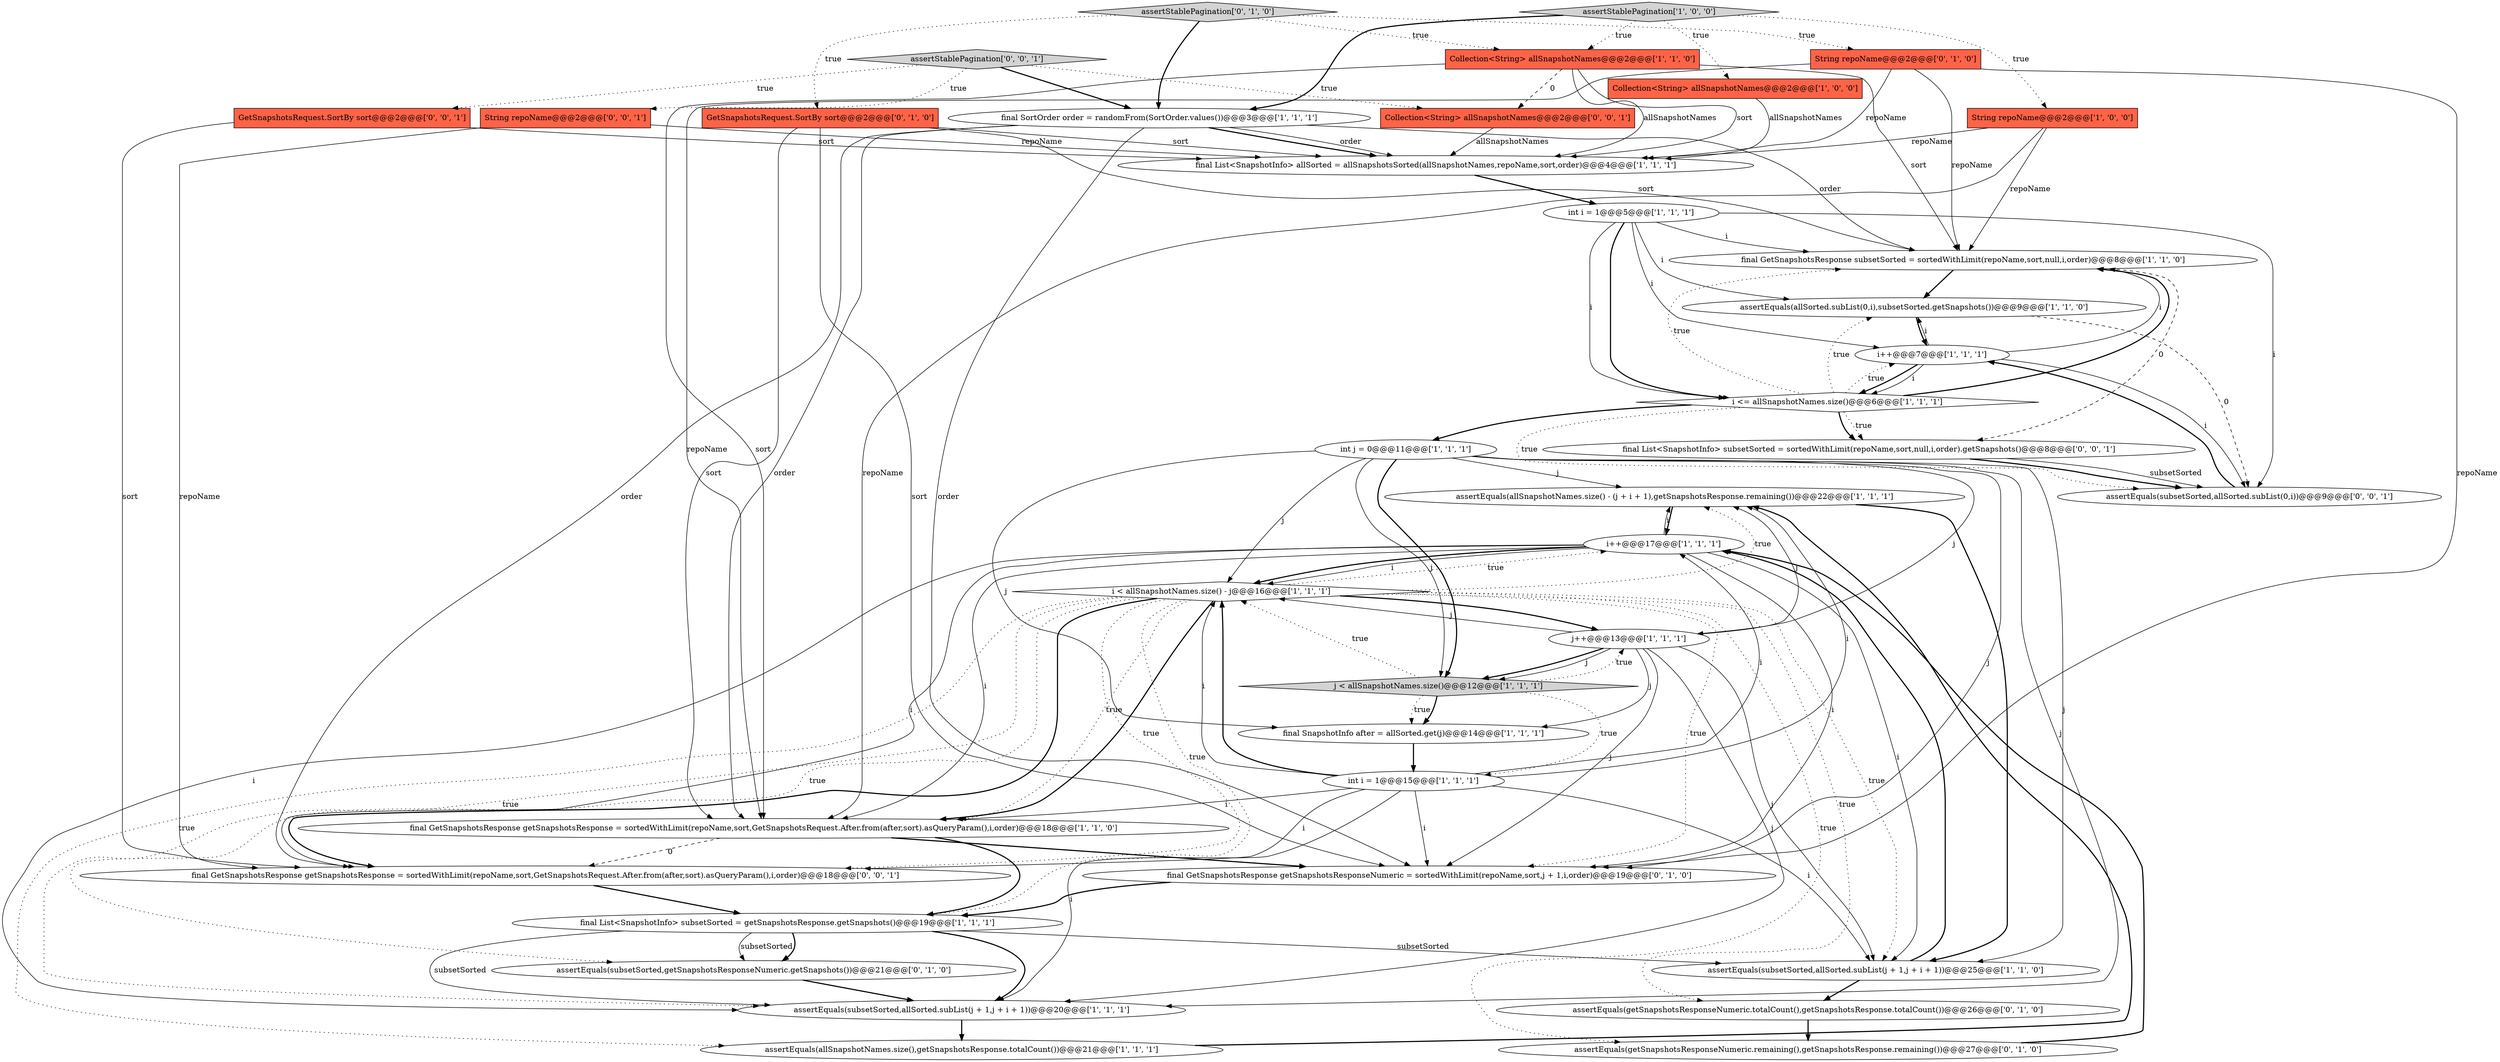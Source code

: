 digraph {
25 [style = filled, label = "String repoName@@@2@@@['0', '1', '0']", fillcolor = tomato, shape = box image = "AAA0AAABBB2BBB"];
20 [style = filled, label = "assertEquals(allSnapshotNames.size() - (j + i + 1),getSnapshotsResponse.remaining())@@@22@@@['1', '1', '1']", fillcolor = white, shape = ellipse image = "AAA0AAABBB1BBB"];
12 [style = filled, label = "int j = 0@@@11@@@['1', '1', '1']", fillcolor = white, shape = ellipse image = "AAA0AAABBB1BBB"];
26 [style = filled, label = "GetSnapshotsRequest.SortBy sort@@@2@@@['0', '1', '0']", fillcolor = tomato, shape = box image = "AAA0AAABBB2BBB"];
19 [style = filled, label = "final List<SnapshotInfo> subsetSorted = getSnapshotsResponse.getSnapshots()@@@19@@@['1', '1', '1']", fillcolor = white, shape = ellipse image = "AAA0AAABBB1BBB"];
23 [style = filled, label = "i++@@@7@@@['1', '1', '1']", fillcolor = white, shape = ellipse image = "AAA0AAABBB1BBB"];
9 [style = filled, label = "Collection<String> allSnapshotNames@@@2@@@['1', '0', '0']", fillcolor = tomato, shape = box image = "AAA0AAABBB1BBB"];
11 [style = filled, label = "final SnapshotInfo after = allSorted.get(j)@@@14@@@['1', '1', '1']", fillcolor = white, shape = ellipse image = "AAA0AAABBB1BBB"];
21 [style = filled, label = "int i = 1@@@15@@@['1', '1', '1']", fillcolor = white, shape = ellipse image = "AAA0AAABBB1BBB"];
31 [style = filled, label = "assertStablePagination['0', '0', '1']", fillcolor = lightgray, shape = diamond image = "AAA0AAABBB3BBB"];
3 [style = filled, label = "i++@@@17@@@['1', '1', '1']", fillcolor = white, shape = ellipse image = "AAA0AAABBB1BBB"];
10 [style = filled, label = "int i = 1@@@5@@@['1', '1', '1']", fillcolor = white, shape = ellipse image = "AAA0AAABBB1BBB"];
34 [style = filled, label = "String repoName@@@2@@@['0', '0', '1']", fillcolor = tomato, shape = box image = "AAA0AAABBB3BBB"];
35 [style = filled, label = "Collection<String> allSnapshotNames@@@2@@@['0', '0', '1']", fillcolor = tomato, shape = box image = "AAA0AAABBB3BBB"];
5 [style = filled, label = "final SortOrder order = randomFrom(SortOrder.values())@@@3@@@['1', '1', '1']", fillcolor = white, shape = ellipse image = "AAA0AAABBB1BBB"];
15 [style = filled, label = "assertEquals(allSorted.subList(0,i),subsetSorted.getSnapshots())@@@9@@@['1', '1', '0']", fillcolor = white, shape = ellipse image = "AAA0AAABBB1BBB"];
8 [style = filled, label = "j++@@@13@@@['1', '1', '1']", fillcolor = white, shape = ellipse image = "AAA0AAABBB1BBB"];
0 [style = filled, label = "assertEquals(allSnapshotNames.size(),getSnapshotsResponse.totalCount())@@@21@@@['1', '1', '1']", fillcolor = white, shape = ellipse image = "AAA0AAABBB1BBB"];
2 [style = filled, label = "j < allSnapshotNames.size()@@@12@@@['1', '1', '1']", fillcolor = lightgray, shape = diamond image = "AAA0AAABBB1BBB"];
18 [style = filled, label = "String repoName@@@2@@@['1', '0', '0']", fillcolor = tomato, shape = box image = "AAA0AAABBB1BBB"];
30 [style = filled, label = "assertEquals(getSnapshotsResponseNumeric.remaining(),getSnapshotsResponse.remaining())@@@27@@@['0', '1', '0']", fillcolor = white, shape = ellipse image = "AAA1AAABBB2BBB"];
7 [style = filled, label = "final GetSnapshotsResponse subsetSorted = sortedWithLimit(repoName,sort,null,i,order)@@@8@@@['1', '1', '0']", fillcolor = white, shape = ellipse image = "AAA0AAABBB1BBB"];
17 [style = filled, label = "final List<SnapshotInfo> allSorted = allSnapshotsSorted(allSnapshotNames,repoName,sort,order)@@@4@@@['1', '1', '1']", fillcolor = white, shape = ellipse image = "AAA0AAABBB1BBB"];
32 [style = filled, label = "assertEquals(subsetSorted,allSorted.subList(0,i))@@@9@@@['0', '0', '1']", fillcolor = white, shape = ellipse image = "AAA0AAABBB3BBB"];
4 [style = filled, label = "final GetSnapshotsResponse getSnapshotsResponse = sortedWithLimit(repoName,sort,GetSnapshotsRequest.After.from(after,sort).asQueryParam(),i,order)@@@18@@@['1', '1', '0']", fillcolor = white, shape = ellipse image = "AAA0AAABBB1BBB"];
13 [style = filled, label = "i < allSnapshotNames.size() - j@@@16@@@['1', '1', '1']", fillcolor = white, shape = diamond image = "AAA0AAABBB1BBB"];
27 [style = filled, label = "final GetSnapshotsResponse getSnapshotsResponseNumeric = sortedWithLimit(repoName,sort,j + 1,i,order)@@@19@@@['0', '1', '0']", fillcolor = white, shape = ellipse image = "AAA1AAABBB2BBB"];
33 [style = filled, label = "GetSnapshotsRequest.SortBy sort@@@2@@@['0', '0', '1']", fillcolor = tomato, shape = box image = "AAA0AAABBB3BBB"];
22 [style = filled, label = "Collection<String> allSnapshotNames@@@2@@@['1', '1', '0']", fillcolor = tomato, shape = box image = "AAA0AAABBB1BBB"];
24 [style = filled, label = "assertStablePagination['0', '1', '0']", fillcolor = lightgray, shape = diamond image = "AAA0AAABBB2BBB"];
37 [style = filled, label = "final List<SnapshotInfo> subsetSorted = sortedWithLimit(repoName,sort,null,i,order).getSnapshots()@@@8@@@['0', '0', '1']", fillcolor = white, shape = ellipse image = "AAA0AAABBB3BBB"];
16 [style = filled, label = "assertEquals(subsetSorted,allSorted.subList(j + 1,j + i + 1))@@@20@@@['1', '1', '1']", fillcolor = white, shape = ellipse image = "AAA0AAABBB1BBB"];
36 [style = filled, label = "final GetSnapshotsResponse getSnapshotsResponse = sortedWithLimit(repoName,sort,GetSnapshotsRequest.After.from(after,sort).asQueryParam(),i,order)@@@18@@@['0', '0', '1']", fillcolor = white, shape = ellipse image = "AAA0AAABBB3BBB"];
28 [style = filled, label = "assertEquals(getSnapshotsResponseNumeric.totalCount(),getSnapshotsResponse.totalCount())@@@26@@@['0', '1', '0']", fillcolor = white, shape = ellipse image = "AAA1AAABBB2BBB"];
6 [style = filled, label = "i <= allSnapshotNames.size()@@@6@@@['1', '1', '1']", fillcolor = white, shape = diamond image = "AAA0AAABBB1BBB"];
14 [style = filled, label = "assertStablePagination['1', '0', '0']", fillcolor = lightgray, shape = diamond image = "AAA0AAABBB1BBB"];
1 [style = filled, label = "assertEquals(subsetSorted,allSorted.subList(j + 1,j + i + 1))@@@25@@@['1', '1', '0']", fillcolor = white, shape = ellipse image = "AAA0AAABBB1BBB"];
29 [style = filled, label = "assertEquals(subsetSorted,getSnapshotsResponseNumeric.getSnapshots())@@@21@@@['0', '1', '0']", fillcolor = white, shape = ellipse image = "AAA1AAABBB2BBB"];
6->23 [style = dotted, label="true"];
32->23 [style = bold, label=""];
5->27 [style = solid, label="order"];
13->29 [style = dotted, label="true"];
13->1 [style = dotted, label="true"];
12->27 [style = solid, label="j"];
14->18 [style = dotted, label="true"];
12->8 [style = solid, label="j"];
3->16 [style = solid, label="i"];
10->32 [style = solid, label="i"];
2->8 [style = dotted, label="true"];
21->27 [style = solid, label="i"];
21->16 [style = solid, label="i"];
16->0 [style = bold, label=""];
6->37 [style = bold, label=""];
18->17 [style = solid, label="repoName"];
25->17 [style = solid, label="repoName"];
3->13 [style = bold, label=""];
3->36 [style = solid, label="i"];
20->1 [style = bold, label=""];
19->29 [style = solid, label="subsetSorted"];
12->2 [style = solid, label="j"];
5->17 [style = bold, label=""];
21->1 [style = solid, label="i"];
0->20 [style = bold, label=""];
24->22 [style = dotted, label="true"];
31->34 [style = dotted, label="true"];
4->19 [style = bold, label=""];
19->29 [style = bold, label=""];
23->15 [style = solid, label="i"];
8->20 [style = solid, label="j"];
8->1 [style = solid, label="j"];
13->0 [style = dotted, label="true"];
6->12 [style = bold, label=""];
27->19 [style = bold, label=""];
10->7 [style = solid, label="i"];
24->5 [style = bold, label=""];
22->4 [style = solid, label="sort"];
13->30 [style = dotted, label="true"];
34->17 [style = solid, label="repoName"];
14->5 [style = bold, label=""];
21->13 [style = solid, label="i"];
28->30 [style = bold, label=""];
15->32 [style = dashed, label="0"];
13->4 [style = dotted, label="true"];
36->19 [style = bold, label=""];
15->23 [style = bold, label=""];
31->33 [style = dotted, label="true"];
4->36 [style = dashed, label="0"];
21->3 [style = solid, label="i"];
3->20 [style = solid, label="i"];
37->32 [style = solid, label="subsetSorted"];
21->36 [style = solid, label="i"];
13->16 [style = dotted, label="true"];
3->4 [style = solid, label="i"];
5->36 [style = solid, label="order"];
8->16 [style = solid, label="j"];
37->32 [style = bold, label=""];
26->7 [style = solid, label="sort"];
31->35 [style = dotted, label="true"];
2->21 [style = dotted, label="true"];
22->17 [style = solid, label="sort"];
8->2 [style = bold, label=""];
5->7 [style = solid, label="order"];
2->13 [style = dotted, label="true"];
31->5 [style = bold, label=""];
13->19 [style = dotted, label="true"];
13->3 [style = dotted, label="true"];
13->27 [style = dotted, label="true"];
14->22 [style = dotted, label="true"];
13->36 [style = dotted, label="true"];
24->25 [style = dotted, label="true"];
3->27 [style = solid, label="i"];
12->11 [style = solid, label="j"];
21->13 [style = bold, label=""];
8->11 [style = solid, label="j"];
22->17 [style = solid, label="allSnapshotNames"];
20->3 [style = bold, label=""];
13->4 [style = bold, label=""];
10->6 [style = bold, label=""];
6->7 [style = dotted, label="true"];
1->28 [style = bold, label=""];
12->2 [style = bold, label=""];
4->27 [style = bold, label=""];
10->6 [style = solid, label="i"];
13->28 [style = dotted, label="true"];
21->4 [style = solid, label="i"];
10->15 [style = solid, label="i"];
34->36 [style = solid, label="repoName"];
19->16 [style = bold, label=""];
18->7 [style = solid, label="repoName"];
23->6 [style = bold, label=""];
29->16 [style = bold, label=""];
10->23 [style = solid, label="i"];
26->17 [style = solid, label="sort"];
23->6 [style = solid, label="i"];
7->15 [style = bold, label=""];
7->37 [style = dashed, label="0"];
13->8 [style = bold, label=""];
13->36 [style = bold, label=""];
26->27 [style = solid, label="sort"];
3->1 [style = solid, label="i"];
26->4 [style = solid, label="sort"];
33->36 [style = solid, label="sort"];
14->9 [style = dotted, label="true"];
2->11 [style = dotted, label="true"];
12->20 [style = solid, label="j"];
11->21 [style = bold, label=""];
35->17 [style = solid, label="allSnapshotNames"];
19->1 [style = solid, label="subsetSorted"];
24->26 [style = dotted, label="true"];
22->7 [style = solid, label="sort"];
2->11 [style = bold, label=""];
6->32 [style = dotted, label="true"];
8->2 [style = solid, label="j"];
5->17 [style = solid, label="order"];
23->32 [style = solid, label="i"];
5->4 [style = solid, label="order"];
9->17 [style = solid, label="allSnapshotNames"];
8->27 [style = solid, label="j"];
25->27 [style = solid, label="repoName"];
6->37 [style = dotted, label="true"];
23->7 [style = solid, label="i"];
33->17 [style = solid, label="sort"];
1->3 [style = bold, label=""];
22->35 [style = dashed, label="0"];
12->1 [style = solid, label="j"];
12->13 [style = solid, label="j"];
8->13 [style = solid, label="j"];
30->3 [style = bold, label=""];
13->20 [style = dotted, label="true"];
3->13 [style = solid, label="i"];
19->16 [style = solid, label="subsetSorted"];
12->16 [style = solid, label="j"];
6->7 [style = bold, label=""];
25->7 [style = solid, label="repoName"];
21->20 [style = solid, label="i"];
25->4 [style = solid, label="repoName"];
17->10 [style = bold, label=""];
18->4 [style = solid, label="repoName"];
6->15 [style = dotted, label="true"];
}
